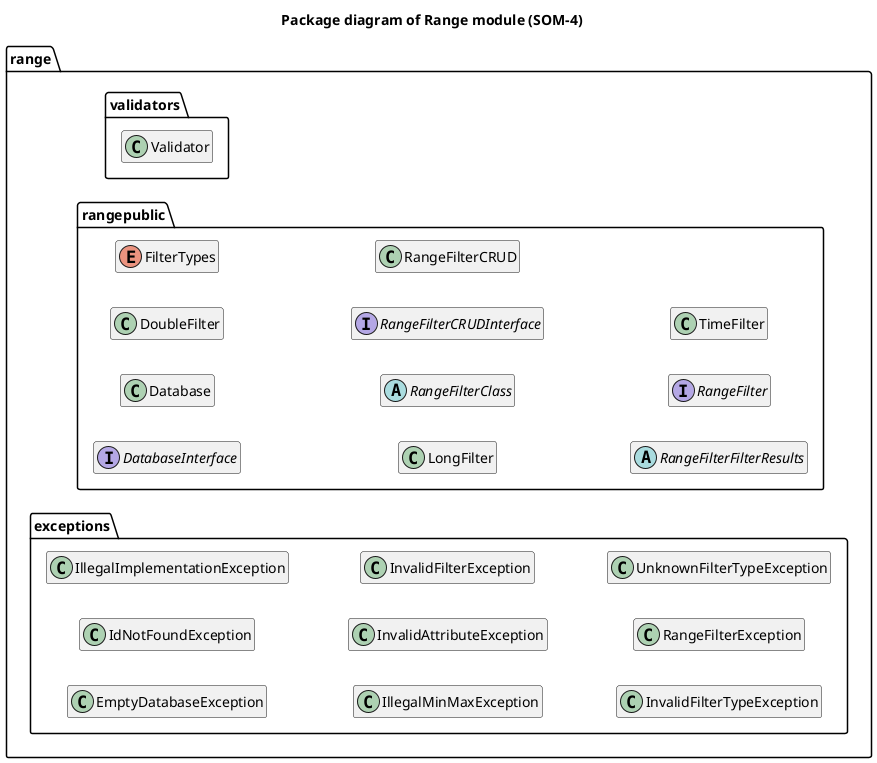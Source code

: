 @startuml
title Package diagram of Range module (SOM-4)
skinparam classAttributeIconSize 0
hide empty fields
hide empty methods
left to right direction

package "range" {
    package validators {
        class Validator
    }

    package rangepublic {
        interface DatabaseInterface
        class Database
        class DoubleFilter
        enum FilterTypes
        class LongFilter
        abstract class RangeFilterClass
        interface RangeFilterCRUDInterface
        class RangeFilterCRUD
        abstract class RangeFilterFilterResults
        interface RangeFilter
        class TimeFilter
    }

    package exceptions {
        class EmptyDatabaseException
        class IdNotFoundException
        class IllegalImplementationException
        class IllegalMinMaxException
        class InvalidAttributeException
        class InvalidFilterException
        class InvalidFilterTypeException
        class RangeFilterException
        class UnknownFilterTypeException
    }
}

@enduml